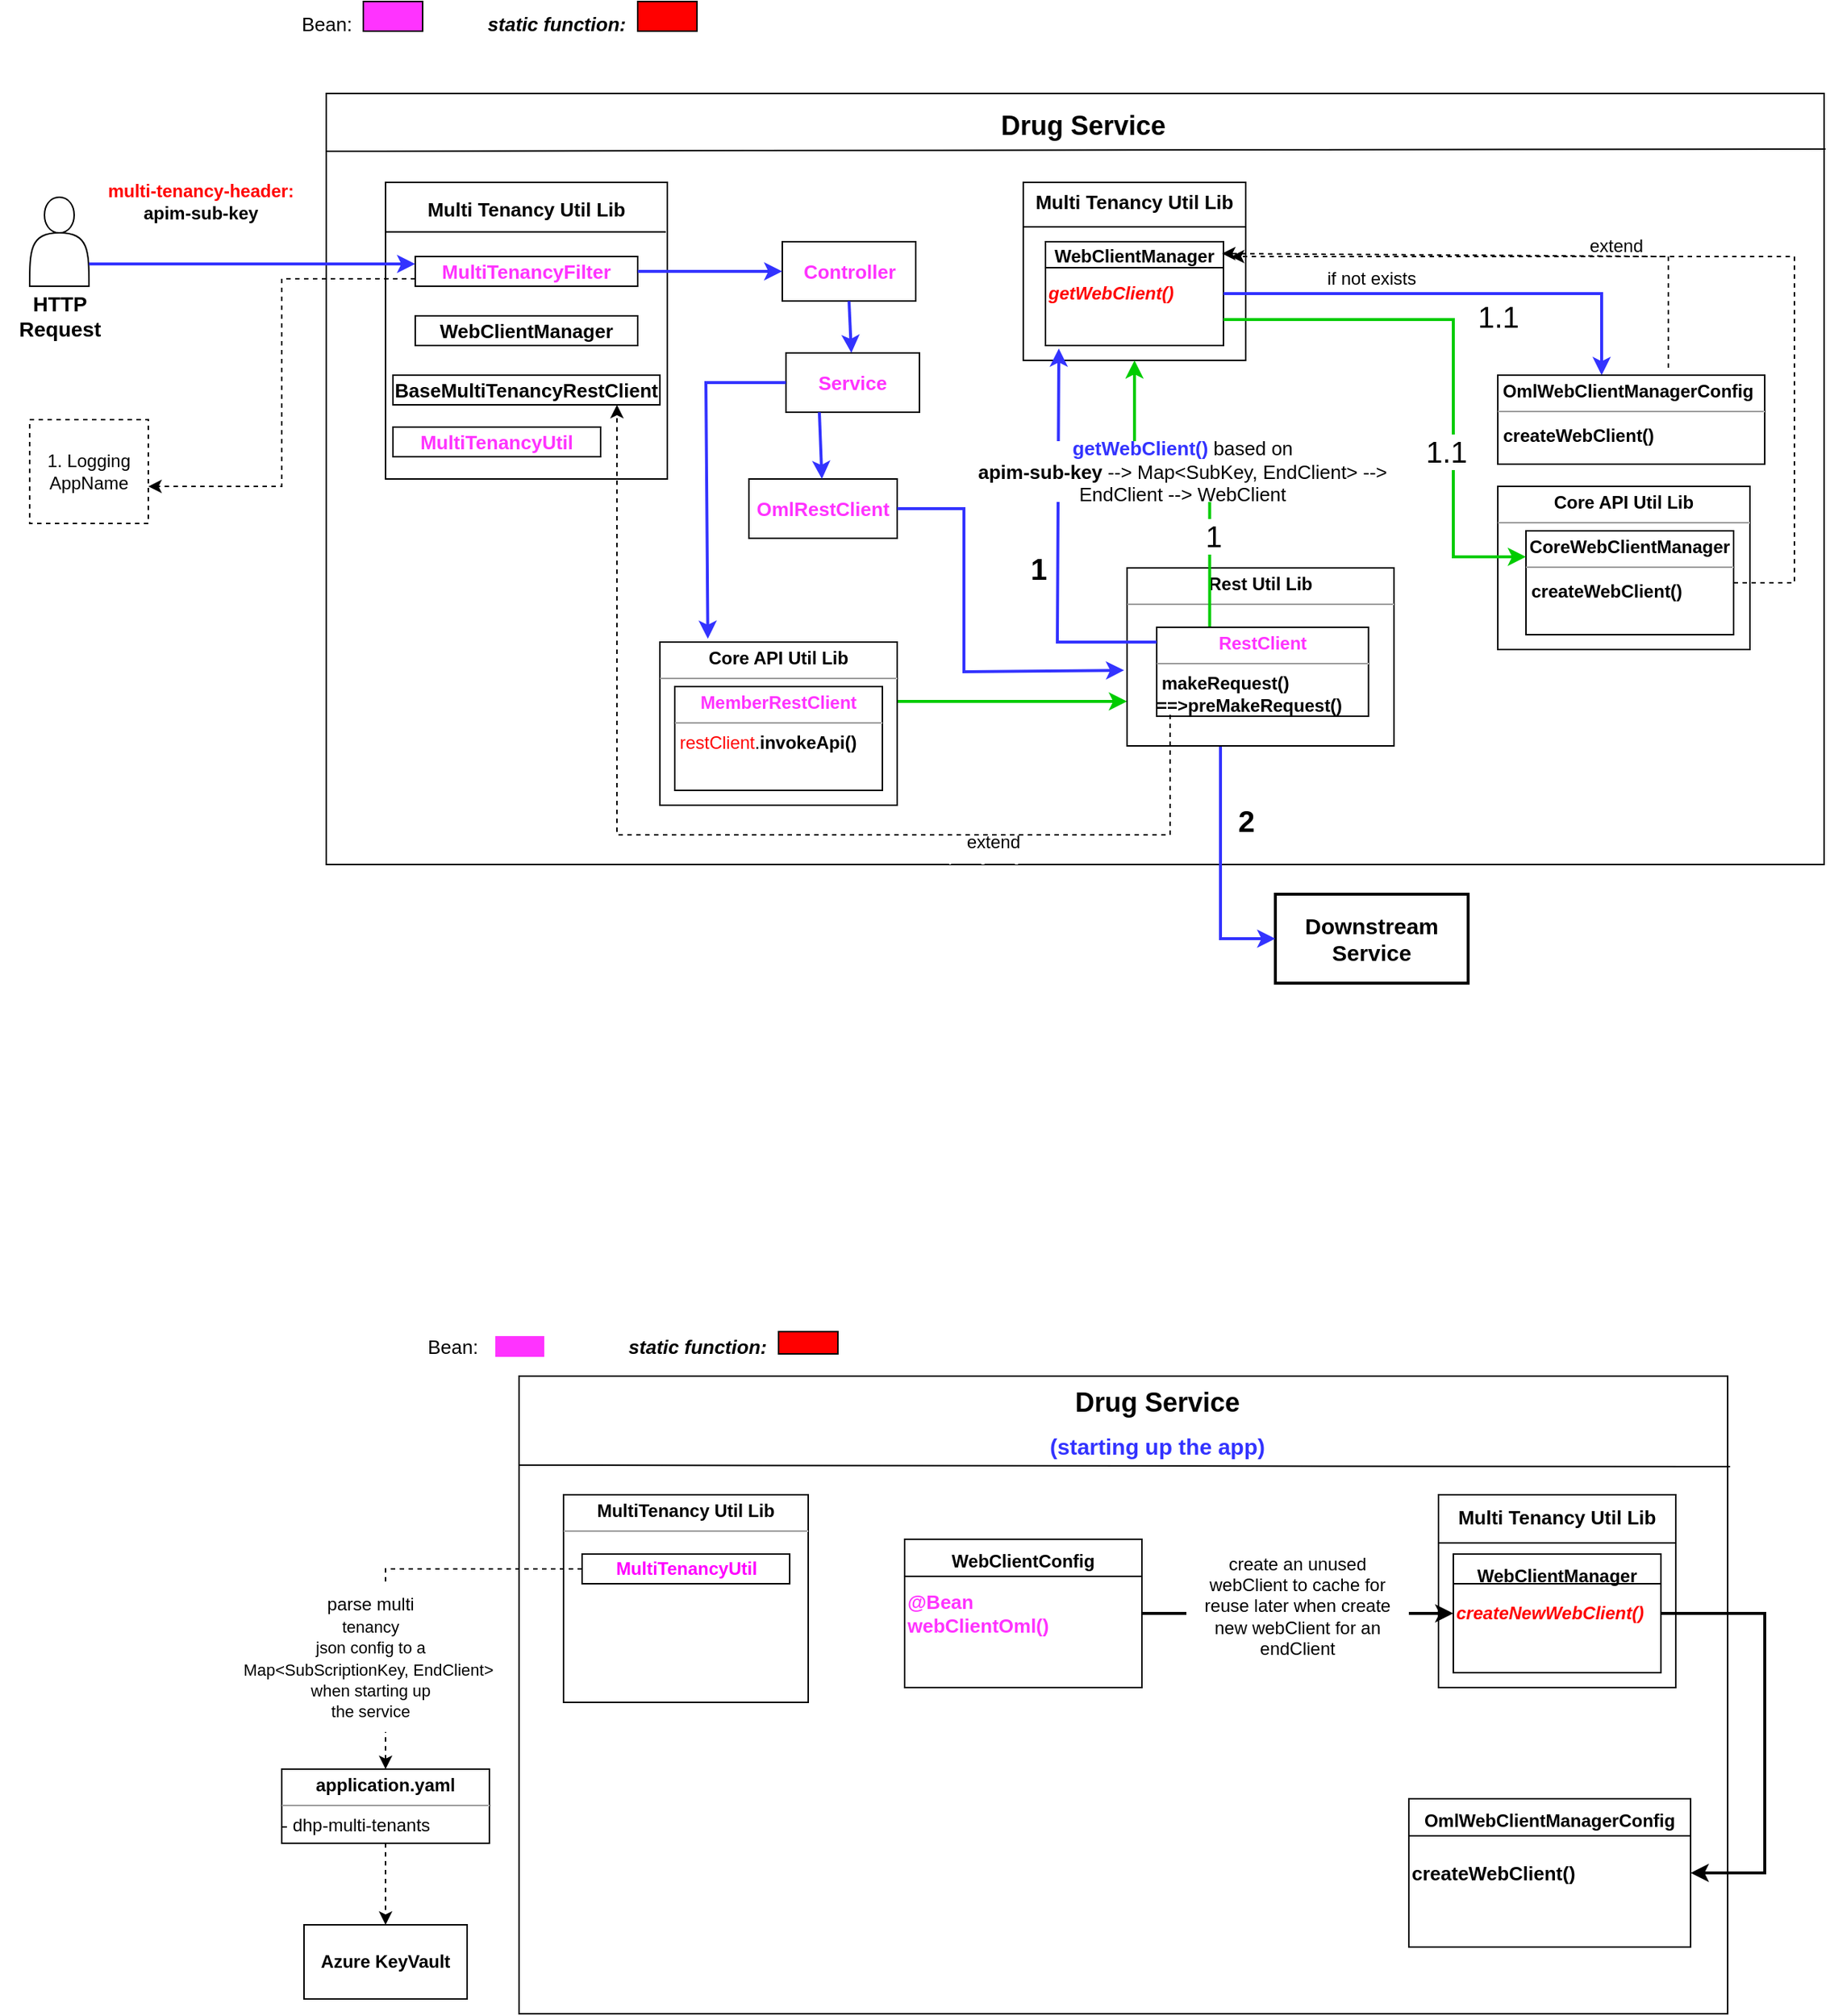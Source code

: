 <mxfile version="21.4.0" type="github">
  <diagram name="Page-1" id="pfQwgoUetdMNrIryv_LP">
    <mxGraphModel dx="1768" dy="395" grid="1" gridSize="10" guides="1" tooltips="1" connect="1" arrows="1" fold="1" page="1" pageScale="1" pageWidth="850" pageHeight="1100" math="0" shadow="0">
      <root>
        <mxCell id="0" />
        <mxCell id="1" parent="0" />
        <mxCell id="viwI2Wx3LTkbJG1gqYJ1-4" value="" style="rounded=0;whiteSpace=wrap;html=1;" parent="1" vertex="1">
          <mxGeometry x="40" y="80" width="1010" height="520" as="geometry" />
        </mxCell>
        <mxCell id="viwI2Wx3LTkbJG1gqYJ1-5" value="" style="endArrow=none;html=1;rounded=0;entryX=1.001;entryY=0.072;entryDx=0;entryDy=0;entryPerimeter=0;" parent="1" target="viwI2Wx3LTkbJG1gqYJ1-4" edge="1">
          <mxGeometry width="50" height="50" relative="1" as="geometry">
            <mxPoint x="40" y="119" as="sourcePoint" />
            <mxPoint x="920" y="120" as="targetPoint" />
          </mxGeometry>
        </mxCell>
        <mxCell id="viwI2Wx3LTkbJG1gqYJ1-6" value="&lt;b style=&quot;border-color: var(--border-color); font-size: 12px;&quot;&gt;&lt;font style=&quot;border-color: var(--border-color); font-size: 18px;&quot;&gt;Drug Service&lt;/font&gt;&lt;/b&gt;" style="text;strokeColor=none;fillColor=none;html=1;fontSize=24;fontStyle=1;verticalAlign=middle;align=center;" parent="1" vertex="1">
          <mxGeometry x="500" y="80" width="100" height="40" as="geometry" />
        </mxCell>
        <mxCell id="viwI2Wx3LTkbJG1gqYJ1-15" value="&lt;font style=&quot;font-size: 13px;&quot;&gt;Bean:&lt;/font&gt;" style="text;html=1;align=center;verticalAlign=middle;resizable=0;points=[];autosize=1;strokeColor=none;fillColor=none;" parent="1" vertex="1">
          <mxGeometry x="10" y="18" width="60" height="30" as="geometry" />
        </mxCell>
        <mxCell id="viwI2Wx3LTkbJG1gqYJ1-16" value="" style="rounded=0;whiteSpace=wrap;html=1;fillColor=#FF33FF;" parent="1" vertex="1">
          <mxGeometry x="65" y="18" width="40" height="20" as="geometry" />
        </mxCell>
        <mxCell id="viwI2Wx3LTkbJG1gqYJ1-20" value="" style="shape=actor;whiteSpace=wrap;html=1;" parent="1" vertex="1">
          <mxGeometry x="-160" y="150" width="40" height="60" as="geometry" />
        </mxCell>
        <mxCell id="viwI2Wx3LTkbJG1gqYJ1-21" value="&lt;font style=&quot;font-size: 14px;&quot;&gt;&lt;b style=&quot;&quot;&gt;HTTP &lt;br&gt;Request&lt;/b&gt;&lt;/font&gt;" style="text;html=1;align=center;verticalAlign=middle;resizable=0;points=[];autosize=1;strokeColor=none;fillColor=none;" parent="1" vertex="1">
          <mxGeometry x="-180" y="205" width="80" height="50" as="geometry" />
        </mxCell>
        <mxCell id="viwI2Wx3LTkbJG1gqYJ1-23" value="&lt;b&gt;&lt;font color=&quot;#ff0000&quot;&gt;multi-tenancy-header:&lt;/font&gt;&lt;br&gt;apim-sub-key&lt;/b&gt;&lt;br&gt;" style="text;html=1;align=center;verticalAlign=middle;resizable=0;points=[];autosize=1;strokeColor=#FFFFFF;fillColor=none;" parent="1" vertex="1">
          <mxGeometry x="-120" y="133" width="150" height="40" as="geometry" />
        </mxCell>
        <mxCell id="viwI2Wx3LTkbJG1gqYJ1-24" value="1. Logging&lt;br&gt;AppName" style="rounded=0;whiteSpace=wrap;html=1;dashed=1;" parent="1" vertex="1">
          <mxGeometry x="-160" y="300" width="80" height="70" as="geometry" />
        </mxCell>
        <mxCell id="viwI2Wx3LTkbJG1gqYJ1-27" value="&lt;font size=&quot;1&quot; color=&quot;#ff33ff&quot;&gt;&lt;b style=&quot;font-size: 13px;&quot;&gt;Controller&lt;/b&gt;&lt;/font&gt;" style="rounded=0;whiteSpace=wrap;html=1;" parent="1" vertex="1">
          <mxGeometry x="347.5" y="180" width="90" height="40" as="geometry" />
        </mxCell>
        <mxCell id="viwI2Wx3LTkbJG1gqYJ1-28" value="&lt;font size=&quot;1&quot; color=&quot;#ff33ff&quot;&gt;&lt;b style=&quot;font-size: 13px;&quot;&gt;Service&lt;/b&gt;&lt;/font&gt;" style="rounded=0;whiteSpace=wrap;html=1;" parent="1" vertex="1">
          <mxGeometry x="350" y="255" width="90" height="40" as="geometry" />
        </mxCell>
        <mxCell id="viwI2Wx3LTkbJG1gqYJ1-30" value="" style="endArrow=classic;html=1;rounded=0;exitX=0.5;exitY=1;exitDx=0;exitDy=0;strokeColor=#3333FF;strokeWidth=2;" parent="1" source="viwI2Wx3LTkbJG1gqYJ1-27" target="viwI2Wx3LTkbJG1gqYJ1-28" edge="1">
          <mxGeometry width="50" height="50" relative="1" as="geometry">
            <mxPoint x="280" y="190" as="sourcePoint" />
            <mxPoint x="360" y="190" as="targetPoint" />
          </mxGeometry>
        </mxCell>
        <mxCell id="viwI2Wx3LTkbJG1gqYJ1-46" value="if not exists" style="text;html=1;strokeColor=none;fillColor=none;align=center;verticalAlign=middle;whiteSpace=wrap;rounded=0;" parent="1" vertex="1">
          <mxGeometry x="710" y="190" width="70" height="30" as="geometry" />
        </mxCell>
        <mxCell id="viwI2Wx3LTkbJG1gqYJ1-47" value="&lt;font style=&quot;font-size: 20px; font-weight: normal;&quot;&gt;1.1&lt;/font&gt;" style="text;strokeColor=none;fillColor=none;html=1;fontSize=24;fontStyle=1;verticalAlign=middle;align=center;" parent="1" vertex="1">
          <mxGeometry x="780" y="210" width="100" height="40" as="geometry" />
        </mxCell>
        <mxCell id="viwI2Wx3LTkbJG1gqYJ1-53" value="extend" style="text;html=1;strokeColor=none;fillColor=default;align=center;verticalAlign=middle;whiteSpace=wrap;rounded=0;fillStyle=hatch;" parent="1" vertex="1">
          <mxGeometry x="460" y="570" width="60" height="30" as="geometry" />
        </mxCell>
        <mxCell id="viwI2Wx3LTkbJG1gqYJ1-54" value="&lt;font style=&quot;font-size: 15px;&quot;&gt;&lt;b&gt;Downstream Service&lt;/b&gt;&lt;/font&gt;" style="rounded=0;whiteSpace=wrap;html=1;strokeWidth=2;" parent="1" vertex="1">
          <mxGeometry x="680" y="620" width="130" height="60" as="geometry" />
        </mxCell>
        <mxCell id="viwI2Wx3LTkbJG1gqYJ1-55" value="" style="endArrow=classic;html=1;rounded=0;strokeColor=#3333FF;strokeWidth=2;entryX=0;entryY=0.5;entryDx=0;entryDy=0;exitX=0.35;exitY=1;exitDx=0;exitDy=0;exitPerimeter=0;edgeStyle=orthogonalEdgeStyle;" parent="1" source="viwI2Wx3LTkbJG1gqYJ1-113" target="viwI2Wx3LTkbJG1gqYJ1-54" edge="1">
          <mxGeometry width="50" height="50" relative="1" as="geometry">
            <mxPoint x="645" y="530" as="sourcePoint" />
            <mxPoint x="850" y="549" as="targetPoint" />
          </mxGeometry>
        </mxCell>
        <mxCell id="viwI2Wx3LTkbJG1gqYJ1-56" value="&lt;font style=&quot;font-size: 20px;&quot;&gt;2&lt;/font&gt;" style="text;strokeColor=none;fillColor=none;html=1;fontSize=24;fontStyle=1;verticalAlign=middle;align=center;" parent="1" vertex="1">
          <mxGeometry x="610" y="550" width="100" height="40" as="geometry" />
        </mxCell>
        <mxCell id="viwI2Wx3LTkbJG1gqYJ1-64" value="&lt;font style=&quot;font-size: 20px;&quot;&gt;1&lt;/font&gt;" style="text;strokeColor=none;fillColor=none;html=1;fontSize=24;fontStyle=1;verticalAlign=middle;align=center;" parent="1" vertex="1">
          <mxGeometry x="470" y="380" width="100" height="40" as="geometry" />
        </mxCell>
        <mxCell id="viwI2Wx3LTkbJG1gqYJ1-73" value="&lt;b style=&quot;border-color: var(--border-color);&quot;&gt;&lt;font color=&quot;#ff33ff&quot; style=&quot;border-color: var(--border-color); font-size: 13px;&quot;&gt;OmlRestClient&lt;/font&gt;&lt;/b&gt;&lt;b&gt;&lt;font color=&quot;#ff00ff&quot;&gt;&lt;br&gt;&lt;/font&gt;&lt;/b&gt;" style="html=1;whiteSpace=wrap;align=center;" parent="1" vertex="1">
          <mxGeometry x="325" y="340" width="100" height="40" as="geometry" />
        </mxCell>
        <mxCell id="viwI2Wx3LTkbJG1gqYJ1-74" value="" style="endArrow=classic;html=1;rounded=0;strokeColor=#3333FF;strokeWidth=2;exitX=0.25;exitY=1;exitDx=0;exitDy=0;" parent="1" source="viwI2Wx3LTkbJG1gqYJ1-28" target="viwI2Wx3LTkbJG1gqYJ1-73" edge="1">
          <mxGeometry width="50" height="50" relative="1" as="geometry">
            <mxPoint x="390" y="270" as="sourcePoint" />
            <mxPoint x="405" y="240" as="targetPoint" />
            <Array as="points" />
          </mxGeometry>
        </mxCell>
        <mxCell id="viwI2Wx3LTkbJG1gqYJ1-79" value="extend" style="text;html=1;strokeColor=none;fillColor=default;align=center;verticalAlign=middle;whiteSpace=wrap;rounded=0;" parent="1" vertex="1">
          <mxGeometry x="880" y="168" width="60" height="30" as="geometry" />
        </mxCell>
        <mxCell id="viwI2Wx3LTkbJG1gqYJ1-85" value="" style="endArrow=classic;html=1;rounded=0;strokeColor=#00CC00;strokeWidth=2;entryX=0;entryY=0.75;entryDx=0;entryDy=0;" parent="1" target="viwI2Wx3LTkbJG1gqYJ1-113" edge="1">
          <mxGeometry width="50" height="50" relative="1" as="geometry">
            <mxPoint x="420" y="490" as="sourcePoint" />
            <mxPoint x="550" y="490" as="targetPoint" />
            <Array as="points" />
          </mxGeometry>
        </mxCell>
        <mxCell id="viwI2Wx3LTkbJG1gqYJ1-91" value="" style="endArrow=classic;html=1;rounded=0;strokeColor=#3333FF;strokeWidth=2;exitX=1;exitY=0.5;exitDx=0;exitDy=0;entryX=-0.011;entryY=0.575;entryDx=0;entryDy=0;entryPerimeter=0;" parent="1" source="viwI2Wx3LTkbJG1gqYJ1-73" target="viwI2Wx3LTkbJG1gqYJ1-113" edge="1">
          <mxGeometry width="50" height="50" relative="1" as="geometry">
            <mxPoint x="438" y="500" as="sourcePoint" />
            <mxPoint x="550" y="460" as="targetPoint" />
            <Array as="points">
              <mxPoint x="470" y="360" />
              <mxPoint x="470" y="470" />
            </Array>
          </mxGeometry>
        </mxCell>
        <mxCell id="viwI2Wx3LTkbJG1gqYJ1-93" value="" style="endArrow=classic;html=1;rounded=0;strokeColor=#3333FF;strokeWidth=2;exitX=0;exitY=0.5;exitDx=0;exitDy=0;entryX=0.202;entryY=-0.02;entryDx=0;entryDy=0;entryPerimeter=0;" parent="1" source="viwI2Wx3LTkbJG1gqYJ1-28" target="582JKUjDpEg-znHrutWc-10" edge="1">
          <mxGeometry width="50" height="50" relative="1" as="geometry">
            <mxPoint x="383" y="280" as="sourcePoint" />
            <mxPoint x="296.08" y="440" as="targetPoint" />
            <Array as="points">
              <mxPoint x="296" y="275" />
            </Array>
          </mxGeometry>
        </mxCell>
        <mxCell id="viwI2Wx3LTkbJG1gqYJ1-96" value="" style="rounded=0;whiteSpace=wrap;html=1;" parent="1" vertex="1">
          <mxGeometry x="80" y="140" width="190" height="200" as="geometry" />
        </mxCell>
        <mxCell id="viwI2Wx3LTkbJG1gqYJ1-97" value="" style="endArrow=none;html=1;rounded=0;exitX=0;exitY=0.167;exitDx=0;exitDy=0;entryX=0.995;entryY=0.167;entryDx=0;entryDy=0;exitPerimeter=0;entryPerimeter=0;" parent="1" source="viwI2Wx3LTkbJG1gqYJ1-96" target="viwI2Wx3LTkbJG1gqYJ1-96" edge="1">
          <mxGeometry width="50" height="50" relative="1" as="geometry">
            <mxPoint x="690" y="120" as="sourcePoint" />
            <mxPoint x="740" y="70" as="targetPoint" />
          </mxGeometry>
        </mxCell>
        <mxCell id="viwI2Wx3LTkbJG1gqYJ1-98" value="&lt;font style=&quot;font-size: 13px;&quot;&gt;&lt;b&gt;Multi Tenancy Util Lib&lt;/b&gt;&lt;/font&gt;" style="text;html=1;strokeColor=none;fillColor=none;align=center;verticalAlign=middle;whiteSpace=wrap;rounded=0;" parent="1" vertex="1">
          <mxGeometry x="100" y="143" width="150" height="30" as="geometry" />
        </mxCell>
        <mxCell id="viwI2Wx3LTkbJG1gqYJ1-99" value="&lt;font size=&quot;1&quot; color=&quot;#ff33ff&quot;&gt;&lt;b style=&quot;font-size: 13px;&quot;&gt;MultiTenancyFilter&lt;/b&gt;&lt;/font&gt;" style="rounded=0;whiteSpace=wrap;html=1;" parent="1" vertex="1">
          <mxGeometry x="100" y="190" width="150" height="20" as="geometry" />
        </mxCell>
        <mxCell id="viwI2Wx3LTkbJG1gqYJ1-100" value="&lt;b style=&quot;&quot;&gt;&lt;font style=&quot;font-size: 13px;&quot;&gt;WebClientManager&lt;/font&gt;&lt;/b&gt;" style="rounded=0;whiteSpace=wrap;html=1;" parent="1" vertex="1">
          <mxGeometry x="100" y="230" width="150" height="20" as="geometry" />
        </mxCell>
        <mxCell id="viwI2Wx3LTkbJG1gqYJ1-101" value="&lt;b style=&quot;&quot;&gt;&lt;font style=&quot;font-size: 13px;&quot;&gt;BaseMultiTenancyRestClient&lt;/font&gt;&lt;/b&gt;" style="rounded=0;whiteSpace=wrap;html=1;" parent="1" vertex="1">
          <mxGeometry x="85" y="270" width="180" height="20" as="geometry" />
        </mxCell>
        <mxCell id="viwI2Wx3LTkbJG1gqYJ1-102" value="&lt;font size=&quot;1&quot; color=&quot;#ff33ff&quot;&gt;&lt;b style=&quot;font-size: 13px;&quot;&gt;MultiTenancyUtil&lt;/b&gt;&lt;/font&gt;" style="rounded=0;whiteSpace=wrap;html=1;" parent="1" vertex="1">
          <mxGeometry x="85" y="305" width="140" height="20" as="geometry" />
        </mxCell>
        <mxCell id="viwI2Wx3LTkbJG1gqYJ1-104" value="" style="rounded=0;whiteSpace=wrap;html=1;" parent="1" vertex="1">
          <mxGeometry x="510" y="140" width="150" height="120" as="geometry" />
        </mxCell>
        <mxCell id="viwI2Wx3LTkbJG1gqYJ1-105" value="" style="endArrow=none;html=1;rounded=0;exitX=0;exitY=0.25;exitDx=0;exitDy=0;entryX=1;entryY=0.25;entryDx=0;entryDy=0;" parent="1" source="viwI2Wx3LTkbJG1gqYJ1-104" target="viwI2Wx3LTkbJG1gqYJ1-104" edge="1">
          <mxGeometry width="50" height="50" relative="1" as="geometry">
            <mxPoint x="-145" y="650" as="sourcePoint" />
            <mxPoint x="-95" y="600" as="targetPoint" />
          </mxGeometry>
        </mxCell>
        <mxCell id="viwI2Wx3LTkbJG1gqYJ1-106" value="&lt;font style=&quot;font-size: 13px;&quot;&gt;&lt;b&gt;Multi Tenancy Util Lib&lt;/b&gt;&lt;/font&gt;" style="text;html=1;strokeColor=none;fillColor=none;align=center;verticalAlign=middle;whiteSpace=wrap;rounded=0;" parent="1" vertex="1">
          <mxGeometry x="510" y="138" width="150" height="30" as="geometry" />
        </mxCell>
        <mxCell id="viwI2Wx3LTkbJG1gqYJ1-107" value="&lt;b style=&quot;border-color: var(--border-color); color: rgb(255, 0, 0); font-size: x-small;&quot;&gt;&lt;i style=&quot;border-color: var(--border-color); font-size: 12px;&quot;&gt;getWebClient()&lt;/i&gt;&lt;/b&gt;" style="rounded=0;whiteSpace=wrap;html=1;align=left;" parent="1" vertex="1">
          <mxGeometry x="525" y="180" width="120" height="70" as="geometry" />
        </mxCell>
        <mxCell id="viwI2Wx3LTkbJG1gqYJ1-109" value="" style="endArrow=none;html=1;rounded=0;exitX=0;exitY=0.25;exitDx=0;exitDy=0;entryX=1;entryY=0.25;entryDx=0;entryDy=0;" parent="1" source="viwI2Wx3LTkbJG1gqYJ1-107" target="viwI2Wx3LTkbJG1gqYJ1-107" edge="1">
          <mxGeometry width="50" height="50" relative="1" as="geometry">
            <mxPoint x="-120" y="610" as="sourcePoint" />
            <mxPoint x="-70" y="560" as="targetPoint" />
          </mxGeometry>
        </mxCell>
        <mxCell id="viwI2Wx3LTkbJG1gqYJ1-110" value="&lt;b&gt;WebClientManager&lt;/b&gt;" style="text;html=1;strokeColor=none;fillColor=none;align=center;verticalAlign=middle;whiteSpace=wrap;rounded=0;" parent="1" vertex="1">
          <mxGeometry x="555" y="175" width="60" height="30" as="geometry" />
        </mxCell>
        <mxCell id="viwI2Wx3LTkbJG1gqYJ1-113" value="&lt;p style=&quot;margin:0px;margin-top:4px;text-align:center;&quot;&gt;&lt;b&gt;Rest Util Lib&lt;/b&gt;&lt;/p&gt;&lt;hr size=&quot;1&quot;&gt;&lt;div style=&quot;height:2px;&quot;&gt;&lt;/div&gt;" style="verticalAlign=top;align=left;overflow=fill;fontSize=12;fontFamily=Helvetica;html=1;whiteSpace=wrap;" parent="1" vertex="1">
          <mxGeometry x="580" y="400" width="180" height="120" as="geometry" />
        </mxCell>
        <mxCell id="582JKUjDpEg-znHrutWc-1" style="edgeStyle=orthogonalEdgeStyle;rounded=0;orthogonalLoop=1;jettySize=auto;html=1;exitX=0.25;exitY=0;exitDx=0;exitDy=0;strokeWidth=2;strokeColor=#00CC00;" parent="1" source="viwI2Wx3LTkbJG1gqYJ1-114" target="viwI2Wx3LTkbJG1gqYJ1-104" edge="1">
          <mxGeometry relative="1" as="geometry" />
        </mxCell>
        <mxCell id="582JKUjDpEg-znHrutWc-19" value="&lt;font style=&quot;font-size: 20px;&quot;&gt;1&lt;/font&gt;" style="edgeLabel;html=1;align=center;verticalAlign=middle;resizable=0;points=[];" parent="582JKUjDpEg-znHrutWc-1" vertex="1" connectable="0">
          <mxGeometry x="-0.461" y="-2" relative="1" as="geometry">
            <mxPoint as="offset" />
          </mxGeometry>
        </mxCell>
        <mxCell id="viwI2Wx3LTkbJG1gqYJ1-114" value="&lt;p style=&quot;margin:0px;margin-top:4px;text-align:center;&quot;&gt;&lt;b&gt;&lt;font color=&quot;#ff33ff&quot;&gt;RestClient&lt;/font&gt;&lt;/b&gt;&lt;/p&gt;&lt;hr size=&quot;1&quot;&gt;&lt;div style=&quot;height:2px;&quot;&gt;&lt;b&gt;&amp;nbsp;makeRequest() ==&amp;gt;preMakeRequest()&lt;/b&gt;&lt;/div&gt;" style="verticalAlign=top;align=left;overflow=fill;fontSize=12;fontFamily=Helvetica;html=1;whiteSpace=wrap;" parent="1" vertex="1">
          <mxGeometry x="600" y="440" width="142.81" height="60" as="geometry" />
        </mxCell>
        <mxCell id="viwI2Wx3LTkbJG1gqYJ1-115" value="" style="endArrow=classic;html=1;rounded=0;strokeColor=#3333FF;strokeWidth=2;entryX=0.075;entryY=1.029;entryDx=0;entryDy=0;entryPerimeter=0;" parent="1" target="viwI2Wx3LTkbJG1gqYJ1-107" edge="1">
          <mxGeometry width="50" height="50" relative="1" as="geometry">
            <mxPoint x="600" y="450" as="sourcePoint" />
            <mxPoint x="540" y="270" as="targetPoint" />
            <Array as="points">
              <mxPoint x="533" y="450" />
            </Array>
          </mxGeometry>
        </mxCell>
        <mxCell id="viwI2Wx3LTkbJG1gqYJ1-116" value="&lt;font style=&quot;font-size: 13px;&quot;&gt;&lt;b&gt;&lt;font color=&quot;#3333ff&quot;&gt;getWebClient()&lt;/font&gt;&lt;/b&gt; based on&lt;br&gt;&lt;b&gt;apim-sub-key&lt;/b&gt; --&amp;gt; Map&amp;lt;SubKey, EndClient&amp;gt; --&amp;gt; EndClient --&amp;gt; WebClient&lt;/font&gt;" style="text;html=1;align=center;verticalAlign=middle;whiteSpace=wrap;rounded=0;strokeColor=#FFFFFF;glass=0;shadow=0;overflow=visible;fillColor=default;gradientColor=none;" parent="1" vertex="1">
          <mxGeometry x="475" y="315" width="285" height="40" as="geometry" />
        </mxCell>
        <mxCell id="viwI2Wx3LTkbJG1gqYJ1-126" value="" style="endArrow=classic;html=1;rounded=0;dashed=1;exitX=0.75;exitY=0;exitDx=0;exitDy=0;entryX=0.992;entryY=0.114;entryDx=0;entryDy=0;entryPerimeter=0;" parent="1" target="viwI2Wx3LTkbJG1gqYJ1-107" edge="1">
          <mxGeometry width="50" height="50" relative="1" as="geometry">
            <mxPoint x="945" y="265" as="sourcePoint" />
            <mxPoint x="1000" y="210" as="targetPoint" />
            <Array as="points">
              <mxPoint x="945" y="190" />
            </Array>
          </mxGeometry>
        </mxCell>
        <mxCell id="viwI2Wx3LTkbJG1gqYJ1-127" value="" style="endArrow=classic;html=1;rounded=0;strokeColor=#3333FF;strokeWidth=2;exitX=1;exitY=0.5;exitDx=0;exitDy=0;entryX=0.389;entryY=0;entryDx=0;entryDy=0;entryPerimeter=0;" parent="1" source="viwI2Wx3LTkbJG1gqYJ1-107" target="582JKUjDpEg-znHrutWc-12" edge="1">
          <mxGeometry width="50" height="50" relative="1" as="geometry">
            <mxPoint x="655" y="225" as="sourcePoint" />
            <mxPoint x="900" y="265" as="targetPoint" />
            <Array as="points">
              <mxPoint x="900" y="215" />
            </Array>
          </mxGeometry>
        </mxCell>
        <mxCell id="viwI2Wx3LTkbJG1gqYJ1-129" value="&lt;font style=&quot;font-size: 13px;&quot;&gt;&lt;i&gt;&lt;b&gt;static function:&lt;/b&gt;&lt;/i&gt;&lt;/font&gt;" style="text;html=1;align=center;verticalAlign=middle;resizable=0;points=[];autosize=1;strokeColor=none;fillColor=none;" parent="1" vertex="1">
          <mxGeometry x="135" y="18" width="120" height="30" as="geometry" />
        </mxCell>
        <mxCell id="viwI2Wx3LTkbJG1gqYJ1-130" value="" style="rounded=0;whiteSpace=wrap;html=1;fillColor=#FF0000;" parent="1" vertex="1">
          <mxGeometry x="250" y="18" width="40" height="20" as="geometry" />
        </mxCell>
        <mxCell id="viwI2Wx3LTkbJG1gqYJ1-133" value="" style="endArrow=classic;html=1;rounded=0;dashed=1;entryX=1;entryY=0.643;entryDx=0;entryDy=0;strokeWidth=1;exitX=0;exitY=0.75;exitDx=0;exitDy=0;entryPerimeter=0;" parent="1" source="viwI2Wx3LTkbJG1gqYJ1-99" target="viwI2Wx3LTkbJG1gqYJ1-24" edge="1">
          <mxGeometry width="50" height="50" relative="1" as="geometry">
            <mxPoint x="110" y="215" as="sourcePoint" />
            <mxPoint x="-70" y="345" as="targetPoint" />
            <Array as="points">
              <mxPoint x="10" y="205" />
              <mxPoint x="10" y="345" />
            </Array>
          </mxGeometry>
        </mxCell>
        <mxCell id="viwI2Wx3LTkbJG1gqYJ1-134" value="" style="endArrow=classic;html=1;rounded=0;exitX=1;exitY=0.75;exitDx=0;exitDy=0;strokeColor=#3333FF;strokeWidth=2;entryX=0;entryY=0.25;entryDx=0;entryDy=0;" parent="1" source="viwI2Wx3LTkbJG1gqYJ1-20" target="viwI2Wx3LTkbJG1gqYJ1-99" edge="1">
          <mxGeometry width="50" height="50" relative="1" as="geometry">
            <mxPoint x="-114" y="180" as="sourcePoint" />
            <mxPoint x="90" y="180" as="targetPoint" />
          </mxGeometry>
        </mxCell>
        <mxCell id="viwI2Wx3LTkbJG1gqYJ1-135" value="" style="endArrow=classic;html=1;rounded=0;strokeColor=#3333FF;strokeWidth=2;exitX=1;exitY=0.5;exitDx=0;exitDy=0;entryX=0;entryY=0.5;entryDx=0;entryDy=0;" parent="1" source="viwI2Wx3LTkbJG1gqYJ1-99" target="viwI2Wx3LTkbJG1gqYJ1-27" edge="1">
          <mxGeometry width="50" height="50" relative="1" as="geometry">
            <mxPoint x="260" y="210" as="sourcePoint" />
            <mxPoint x="358" y="210" as="targetPoint" />
          </mxGeometry>
        </mxCell>
        <mxCell id="viwI2Wx3LTkbJG1gqYJ1-140" value="" style="endArrow=classic;html=1;rounded=0;dashed=1;entryX=0.839;entryY=1;entryDx=0;entryDy=0;entryPerimeter=0;exitX=0.063;exitY=0.983;exitDx=0;exitDy=0;exitPerimeter=0;edgeStyle=orthogonalEdgeStyle;" parent="1" source="viwI2Wx3LTkbJG1gqYJ1-114" target="viwI2Wx3LTkbJG1gqYJ1-101" edge="1">
          <mxGeometry width="50" height="50" relative="1" as="geometry">
            <mxPoint x="610" y="518" as="sourcePoint" />
            <mxPoint x="236" y="305" as="targetPoint" />
            <Array as="points">
              <mxPoint x="609" y="580" />
              <mxPoint x="236" y="580" />
            </Array>
          </mxGeometry>
        </mxCell>
        <mxCell id="viwI2Wx3LTkbJG1gqYJ1-142" value="&lt;p style=&quot;margin:0px;margin-top:4px;text-align:center;&quot;&gt;&lt;br&gt;&lt;/p&gt;" style="verticalAlign=top;align=left;overflow=fill;fontSize=12;fontFamily=Helvetica;html=1;whiteSpace=wrap;strokeColor=#000000;" parent="1" vertex="1">
          <mxGeometry x="170" y="945" width="815" height="430" as="geometry" />
        </mxCell>
        <mxCell id="viwI2Wx3LTkbJG1gqYJ1-143" value="&lt;p style=&quot;margin:0px;margin-top:4px;text-align:center;&quot;&gt;&lt;b&gt;MultiTenancy Util Lib&lt;/b&gt;&lt;/p&gt;&lt;hr size=&quot;1&quot;&gt;&lt;div style=&quot;height:2px;&quot;&gt;&lt;/div&gt;" style="verticalAlign=top;align=left;overflow=fill;fontSize=12;fontFamily=Helvetica;html=1;whiteSpace=wrap;" parent="1" vertex="1">
          <mxGeometry x="200" y="1025" width="165" height="140" as="geometry" />
        </mxCell>
        <mxCell id="viwI2Wx3LTkbJG1gqYJ1-144" value="&lt;b&gt;&lt;font color=&quot;#ff00ff&quot;&gt;MultiTenancyUtil&lt;/font&gt;&lt;/b&gt;" style="html=1;whiteSpace=wrap;align=center;" parent="1" vertex="1">
          <mxGeometry x="212.5" y="1065" width="140" height="20" as="geometry" />
        </mxCell>
        <mxCell id="viwI2Wx3LTkbJG1gqYJ1-145" value="&lt;p style=&quot;margin:0px;margin-top:4px;text-align:center;&quot;&gt;&lt;b&gt;application.yaml&lt;/b&gt;&lt;/p&gt;&lt;hr size=&quot;1&quot;&gt;&lt;div style=&quot;height:2px;&quot;&gt;- dhp-multi-tenants&lt;/div&gt;" style="verticalAlign=top;align=left;overflow=fill;fontSize=12;fontFamily=Helvetica;html=1;whiteSpace=wrap;" parent="1" vertex="1">
          <mxGeometry x="10" y="1210" width="140" height="50" as="geometry" />
        </mxCell>
        <mxCell id="viwI2Wx3LTkbJG1gqYJ1-146" value="&lt;b&gt;Azure KeyVault&lt;/b&gt;" style="html=1;whiteSpace=wrap;" parent="1" vertex="1">
          <mxGeometry x="25" y="1315" width="110" height="50" as="geometry" />
        </mxCell>
        <mxCell id="viwI2Wx3LTkbJG1gqYJ1-147" value="&lt;font style=&quot;background-color: rgb(255, 51, 255);&quot; color=&quot;#ff33ff&quot;&gt;&amp;nbsp; &amp;nbsp; &amp;nbsp; &amp;nbsp; &amp;nbsp;&amp;nbsp;&lt;/font&gt;" style="text;html=1;align=center;verticalAlign=middle;resizable=0;points=[];autosize=1;strokeColor=none;fillColor=none;" parent="1" vertex="1">
          <mxGeometry x="140" y="910" width="60" height="30" as="geometry" />
        </mxCell>
        <mxCell id="viwI2Wx3LTkbJG1gqYJ1-148" value="&lt;font style=&quot;font-size: 13px;&quot;&gt;Bean:&lt;/font&gt;" style="text;html=1;align=center;verticalAlign=middle;resizable=0;points=[];autosize=1;strokeColor=none;fillColor=none;" parent="1" vertex="1">
          <mxGeometry x="95" y="910" width="60" height="30" as="geometry" />
        </mxCell>
        <mxCell id="viwI2Wx3LTkbJG1gqYJ1-149" value="" style="endArrow=classic;html=1;rounded=0;exitX=0;exitY=0.5;exitDx=0;exitDy=0;dashed=1;" parent="1" source="viwI2Wx3LTkbJG1gqYJ1-144" target="viwI2Wx3LTkbJG1gqYJ1-145" edge="1">
          <mxGeometry width="50" height="50" relative="1" as="geometry">
            <mxPoint x="80" y="1045" as="sourcePoint" />
            <mxPoint x="130" y="995" as="targetPoint" />
            <Array as="points">
              <mxPoint x="80" y="1075" />
            </Array>
          </mxGeometry>
        </mxCell>
        <mxCell id="viwI2Wx3LTkbJG1gqYJ1-150" value="parse multi&lt;br style=&quot;border-color: var(--border-color); font-size: 11px;&quot;&gt;&lt;span style=&quot;font-size: 11px; background-color: rgb(255, 255, 255);&quot;&gt;tenancy&lt;/span&gt;&lt;br style=&quot;border-color: var(--border-color); font-size: 11px;&quot;&gt;&lt;span style=&quot;font-size: 11px; background-color: rgb(255, 255, 255);&quot;&gt;json config to a&lt;/span&gt;&lt;br style=&quot;border-color: var(--border-color); font-size: 11px;&quot;&gt;&lt;span style=&quot;font-size: 11px; background-color: rgb(255, 255, 255);&quot;&gt;Map&amp;lt;SubScriptionKey, EndClient&amp;gt;&amp;nbsp;&lt;/span&gt;&lt;br style=&quot;border-color: var(--border-color); font-size: 11px;&quot;&gt;&lt;span style=&quot;font-size: 11px; background-color: rgb(255, 255, 255);&quot;&gt;when starting up&lt;/span&gt;&lt;br style=&quot;border-color: var(--border-color); font-size: 11px;&quot;&gt;&lt;span style=&quot;font-size: 11px; background-color: rgb(255, 255, 255);&quot;&gt;the service&lt;/span&gt;" style="text;html=1;strokeColor=none;fillColor=default;align=center;verticalAlign=middle;whiteSpace=wrap;rounded=0;" parent="1" vertex="1">
          <mxGeometry x="-20" y="1085" width="180" height="100" as="geometry" />
        </mxCell>
        <mxCell id="viwI2Wx3LTkbJG1gqYJ1-151" value="" style="endArrow=classic;html=1;rounded=0;entryX=0.5;entryY=0;entryDx=0;entryDy=0;exitX=0.5;exitY=1;exitDx=0;exitDy=0;dashed=1;" parent="1" source="viwI2Wx3LTkbJG1gqYJ1-145" target="viwI2Wx3LTkbJG1gqYJ1-146" edge="1">
          <mxGeometry width="50" height="50" relative="1" as="geometry">
            <mxPoint x="-70" y="1375" as="sourcePoint" />
            <mxPoint x="-20" y="1325" as="targetPoint" />
          </mxGeometry>
        </mxCell>
        <mxCell id="viwI2Wx3LTkbJG1gqYJ1-152" value="" style="rounded=0;whiteSpace=wrap;html=1;" parent="1" vertex="1">
          <mxGeometry x="790" y="1025" width="160" height="130" as="geometry" />
        </mxCell>
        <mxCell id="viwI2Wx3LTkbJG1gqYJ1-153" value="&lt;font style=&quot;font-size: 13px;&quot;&gt;&lt;b&gt;Multi Tenancy Util Lib&lt;/b&gt;&lt;/font&gt;" style="text;html=1;strokeColor=none;fillColor=none;align=center;verticalAlign=middle;whiteSpace=wrap;rounded=0;" parent="1" vertex="1">
          <mxGeometry x="795" y="1025" width="150" height="30" as="geometry" />
        </mxCell>
        <mxCell id="viwI2Wx3LTkbJG1gqYJ1-154" value="&lt;b style=&quot;border-color: var(--border-color); color: rgb(255, 0, 0);&quot;&gt;&lt;i style=&quot;border-color: var(--border-color);&quot;&gt;createNewWebClient()&lt;/i&gt;&lt;/b&gt;" style="rounded=0;whiteSpace=wrap;html=1;align=left;" parent="1" vertex="1">
          <mxGeometry x="800" y="1065" width="140" height="80" as="geometry" />
        </mxCell>
        <mxCell id="viwI2Wx3LTkbJG1gqYJ1-155" value="&lt;b&gt;WebClientManager&lt;/b&gt;" style="text;html=1;strokeColor=none;fillColor=none;align=center;verticalAlign=middle;whiteSpace=wrap;rounded=0;" parent="1" vertex="1">
          <mxGeometry x="840" y="1065" width="60" height="30" as="geometry" />
        </mxCell>
        <mxCell id="viwI2Wx3LTkbJG1gqYJ1-156" value="" style="endArrow=none;html=1;rounded=0;exitX=0;exitY=0.25;exitDx=0;exitDy=0;entryX=1;entryY=0.25;entryDx=0;entryDy=0;" parent="1" source="viwI2Wx3LTkbJG1gqYJ1-152" target="viwI2Wx3LTkbJG1gqYJ1-152" edge="1">
          <mxGeometry width="50" height="50" relative="1" as="geometry">
            <mxPoint x="670" y="1155" as="sourcePoint" />
            <mxPoint x="720" y="1105" as="targetPoint" />
          </mxGeometry>
        </mxCell>
        <mxCell id="viwI2Wx3LTkbJG1gqYJ1-157" value="" style="endArrow=none;html=1;rounded=0;exitX=0;exitY=0.25;exitDx=0;exitDy=0;entryX=1;entryY=0.25;entryDx=0;entryDy=0;" parent="1" source="viwI2Wx3LTkbJG1gqYJ1-154" target="viwI2Wx3LTkbJG1gqYJ1-154" edge="1">
          <mxGeometry width="50" height="50" relative="1" as="geometry">
            <mxPoint x="430" y="1245" as="sourcePoint" />
            <mxPoint x="480" y="1195" as="targetPoint" />
          </mxGeometry>
        </mxCell>
        <mxCell id="viwI2Wx3LTkbJG1gqYJ1-158" value="&lt;div style=&quot;&quot;&gt;&lt;b style=&quot;background-color: initial; border-color: var(--border-color);&quot;&gt;&lt;font style=&quot;border-color: var(--border-color); font-size: 13px;&quot;&gt;createWebClient()&lt;/font&gt;&lt;/b&gt;&lt;/div&gt;" style="rounded=0;whiteSpace=wrap;html=1;align=left;" parent="1" vertex="1">
          <mxGeometry x="770" y="1230" width="190" height="100" as="geometry" />
        </mxCell>
        <mxCell id="viwI2Wx3LTkbJG1gqYJ1-159" value="" style="endArrow=none;html=1;rounded=0;exitX=0;exitY=0.25;exitDx=0;exitDy=0;entryX=1;entryY=0.25;entryDx=0;entryDy=0;" parent="1" source="viwI2Wx3LTkbJG1gqYJ1-158" target="viwI2Wx3LTkbJG1gqYJ1-158" edge="1">
          <mxGeometry width="50" height="50" relative="1" as="geometry">
            <mxPoint x="840" y="1300" as="sourcePoint" />
            <mxPoint x="890" y="1250" as="targetPoint" />
          </mxGeometry>
        </mxCell>
        <mxCell id="viwI2Wx3LTkbJG1gqYJ1-160" value="&lt;b&gt;OmlWebClientManagerConfig&lt;/b&gt;" style="text;html=1;strokeColor=none;fillColor=none;align=center;verticalAlign=middle;whiteSpace=wrap;rounded=0;" parent="1" vertex="1">
          <mxGeometry x="835" y="1230" width="60" height="30" as="geometry" />
        </mxCell>
        <mxCell id="viwI2Wx3LTkbJG1gqYJ1-161" value="" style="endArrow=classic;html=1;rounded=0;exitX=1;exitY=0.5;exitDx=0;exitDy=0;entryX=1;entryY=0.5;entryDx=0;entryDy=0;strokeWidth=2;" parent="1" source="viwI2Wx3LTkbJG1gqYJ1-154" target="viwI2Wx3LTkbJG1gqYJ1-158" edge="1">
          <mxGeometry width="50" height="50" relative="1" as="geometry">
            <mxPoint x="430" y="1245" as="sourcePoint" />
            <mxPoint x="480" y="1195" as="targetPoint" />
            <Array as="points">
              <mxPoint x="1010" y="1105" />
              <mxPoint x="1010" y="1280" />
            </Array>
          </mxGeometry>
        </mxCell>
        <mxCell id="viwI2Wx3LTkbJG1gqYJ1-162" value="&lt;b style=&quot;border-color: var(--border-color);&quot;&gt;&lt;font style=&quot;font-size: 18px; border-color: var(--border-color);&quot;&gt;Drug Service &lt;br&gt;&lt;/font&gt;&lt;font color=&quot;#3333ff&quot; style=&quot;border-color: var(--border-color); font-size: 15px;&quot;&gt;(starting up the app)&lt;/font&gt;&lt;/b&gt;" style="text;strokeColor=none;fillColor=none;html=1;fontSize=24;fontStyle=1;verticalAlign=middle;align=center;" parent="1" vertex="1">
          <mxGeometry x="550" y="955" width="100" height="40" as="geometry" />
        </mxCell>
        <mxCell id="viwI2Wx3LTkbJG1gqYJ1-163" value="" style="endArrow=none;html=1;rounded=0;entryX=1.002;entryY=0.142;entryDx=0;entryDy=0;entryPerimeter=0;" parent="1" target="viwI2Wx3LTkbJG1gqYJ1-142" edge="1">
          <mxGeometry width="50" height="50" relative="1" as="geometry">
            <mxPoint x="170" y="1005" as="sourcePoint" />
            <mxPoint x="480" y="1195" as="targetPoint" />
          </mxGeometry>
        </mxCell>
        <mxCell id="viwI2Wx3LTkbJG1gqYJ1-164" value="&lt;div style=&quot;&quot;&gt;&lt;b style=&quot;background-color: initial; border-color: var(--border-color);&quot;&gt;&lt;font color=&quot;#ff33ff&quot; style=&quot;border-color: var(--border-color); font-size: 13px;&quot;&gt;@Bean&lt;/font&gt;&lt;/b&gt;&lt;/div&gt;&lt;div style=&quot;&quot;&gt;&lt;b style=&quot;background-color: initial; border-color: var(--border-color);&quot;&gt;&lt;font color=&quot;#ff33ff&quot; style=&quot;border-color: var(--border-color); font-size: 13px;&quot;&gt;webClientOml()&lt;/font&gt;&lt;/b&gt;&lt;/div&gt;" style="rounded=0;whiteSpace=wrap;html=1;align=left;" parent="1" vertex="1">
          <mxGeometry x="430" y="1055" width="160" height="100" as="geometry" />
        </mxCell>
        <mxCell id="viwI2Wx3LTkbJG1gqYJ1-165" value="" style="endArrow=none;html=1;rounded=0;exitX=0;exitY=0.25;exitDx=0;exitDy=0;entryX=1;entryY=0.25;entryDx=0;entryDy=0;" parent="1" source="viwI2Wx3LTkbJG1gqYJ1-164" target="viwI2Wx3LTkbJG1gqYJ1-164" edge="1">
          <mxGeometry width="50" height="50" relative="1" as="geometry">
            <mxPoint x="570" y="1115" as="sourcePoint" />
            <mxPoint x="620" y="1065" as="targetPoint" />
          </mxGeometry>
        </mxCell>
        <mxCell id="viwI2Wx3LTkbJG1gqYJ1-166" value="&lt;b&gt;WebClientConfig&lt;/b&gt;" style="text;html=1;strokeColor=none;fillColor=none;align=center;verticalAlign=middle;whiteSpace=wrap;rounded=0;" parent="1" vertex="1">
          <mxGeometry x="480" y="1055" width="60" height="30" as="geometry" />
        </mxCell>
        <mxCell id="viwI2Wx3LTkbJG1gqYJ1-167" value="" style="endArrow=classic;html=1;rounded=0;entryX=0;entryY=0.5;entryDx=0;entryDy=0;strokeWidth=2;exitX=1;exitY=0.5;exitDx=0;exitDy=0;" parent="1" source="viwI2Wx3LTkbJG1gqYJ1-164" target="viwI2Wx3LTkbJG1gqYJ1-154" edge="1">
          <mxGeometry width="50" height="50" relative="1" as="geometry">
            <mxPoint x="650" y="1105" as="sourcePoint" />
            <mxPoint x="670" y="1185" as="targetPoint" />
          </mxGeometry>
        </mxCell>
        <mxCell id="viwI2Wx3LTkbJG1gqYJ1-168" value="create an unused webClient to cache for reuse later when create new webClient for an endClient" style="text;html=1;strokeColor=none;fillColor=default;align=center;verticalAlign=middle;whiteSpace=wrap;rounded=0;" parent="1" vertex="1">
          <mxGeometry x="620" y="1065" width="150" height="70" as="geometry" />
        </mxCell>
        <mxCell id="viwI2Wx3LTkbJG1gqYJ1-169" style="edgeStyle=orthogonalEdgeStyle;rounded=0;orthogonalLoop=1;jettySize=auto;html=1;exitX=0.5;exitY=1;exitDx=0;exitDy=0;" parent="1" source="viwI2Wx3LTkbJG1gqYJ1-144" target="viwI2Wx3LTkbJG1gqYJ1-144" edge="1">
          <mxGeometry relative="1" as="geometry" />
        </mxCell>
        <mxCell id="viwI2Wx3LTkbJG1gqYJ1-170" value="&lt;font style=&quot;font-size: 13px;&quot;&gt;&lt;i&gt;&lt;b&gt;static function:&lt;/b&gt;&lt;/i&gt;&lt;/font&gt;" style="text;html=1;align=center;verticalAlign=middle;resizable=0;points=[];autosize=1;strokeColor=none;fillColor=none;" parent="1" vertex="1">
          <mxGeometry x="230" y="910" width="120" height="30" as="geometry" />
        </mxCell>
        <mxCell id="viwI2Wx3LTkbJG1gqYJ1-171" value="" style="rounded=0;whiteSpace=wrap;html=1;fillColor=#FF0000;" parent="1" vertex="1">
          <mxGeometry x="345" y="915" width="40" height="15" as="geometry" />
        </mxCell>
        <mxCell id="582JKUjDpEg-znHrutWc-10" value="&lt;p style=&quot;margin:0px;margin-top:4px;text-align:center;&quot;&gt;&lt;b&gt;Core API Util Lib&lt;/b&gt;&lt;/p&gt;&lt;hr size=&quot;1&quot;&gt;&lt;div style=&quot;height:2px;&quot;&gt;&lt;/div&gt;" style="verticalAlign=top;align=left;overflow=fill;fontSize=12;fontFamily=Helvetica;html=1;whiteSpace=wrap;" parent="1" vertex="1">
          <mxGeometry x="265" y="450" width="160" height="110" as="geometry" />
        </mxCell>
        <mxCell id="582JKUjDpEg-znHrutWc-11" value="&lt;p style=&quot;margin:0px;margin-top:4px;text-align:center;&quot;&gt;&lt;b&gt;&lt;font color=&quot;#ff33ff&quot;&gt;MemberRestClient&lt;/font&gt;&lt;/b&gt;&lt;/p&gt;&lt;hr size=&quot;1&quot;&gt;&lt;div style=&quot;height:2px;&quot;&gt;&lt;font style=&quot;border-color: var(--border-color); text-align: center;&quot; color=&quot;#ff0000&quot;&gt;&amp;nbsp;restClient&lt;/font&gt;.&lt;b style=&quot;border-color: var(--border-color); text-align: center;&quot;&gt;invokeApi()&lt;/b&gt;&lt;/div&gt;" style="verticalAlign=top;align=left;overflow=fill;fontSize=12;fontFamily=Helvetica;html=1;whiteSpace=wrap;" parent="1" vertex="1">
          <mxGeometry x="275" y="480" width="140" height="70" as="geometry" />
        </mxCell>
        <mxCell id="582JKUjDpEg-znHrutWc-12" value="&lt;p style=&quot;margin:0px;margin-top:4px;text-align:center;&quot;&gt;&lt;/p&gt;&lt;span style=&quot;border-color: var(--border-color); text-align: center;&quot;&gt;&lt;b&gt;&amp;nbsp;OmlWebClientManagerConfig&lt;/b&gt;&lt;br&gt;&lt;/span&gt;&lt;hr size=&quot;1&quot;&gt;&lt;div style=&quot;height:2px;&quot;&gt;&amp;nbsp;&lt;/div&gt;&lt;b style=&quot;border-color: var(--border-color); background-color: initial;&quot;&gt;&lt;font style=&quot;border-color: var(--border-color); font-size: 13px;&quot;&gt;&amp;nbsp;&lt;/font&gt;&lt;font style=&quot;border-color: var(--border-color); font-size: 12px;&quot;&gt;createWebClient()&lt;/font&gt;&lt;/b&gt;" style="verticalAlign=top;align=left;overflow=fill;fontSize=12;fontFamily=Helvetica;html=1;whiteSpace=wrap;" parent="1" vertex="1">
          <mxGeometry x="830" y="270" width="180" height="60" as="geometry" />
        </mxCell>
        <mxCell id="582JKUjDpEg-znHrutWc-13" value="&lt;p style=&quot;margin:0px;margin-top:4px;text-align:center;&quot;&gt;&lt;b&gt;Core API Util Lib&lt;/b&gt;&lt;/p&gt;&lt;hr size=&quot;1&quot;&gt;&lt;div style=&quot;height:2px;&quot;&gt;&lt;/div&gt;" style="verticalAlign=top;align=left;overflow=fill;fontSize=12;fontFamily=Helvetica;html=1;whiteSpace=wrap;" parent="1" vertex="1">
          <mxGeometry x="830" y="345" width="170" height="110" as="geometry" />
        </mxCell>
        <mxCell id="582JKUjDpEg-znHrutWc-20" style="edgeStyle=orthogonalEdgeStyle;rounded=0;orthogonalLoop=1;jettySize=auto;html=1;exitX=1;exitY=0.5;exitDx=0;exitDy=0;entryX=1.042;entryY=0.143;entryDx=0;entryDy=0;entryPerimeter=0;dashed=1;" parent="1" source="582JKUjDpEg-znHrutWc-14" target="viwI2Wx3LTkbJG1gqYJ1-107" edge="1">
          <mxGeometry relative="1" as="geometry">
            <Array as="points">
              <mxPoint x="1030" y="410" />
              <mxPoint x="1030" y="190" />
            </Array>
          </mxGeometry>
        </mxCell>
        <mxCell id="582JKUjDpEg-znHrutWc-14" value="&lt;p style=&quot;margin:0px;margin-top:4px;text-align:center;&quot;&gt;&lt;b&gt;CoreWebClientManager&lt;/b&gt;&lt;/p&gt;&lt;hr size=&quot;1&quot;&gt;&lt;div style=&quot;height:2px;&quot;&gt;&lt;/div&gt;&lt;b style=&quot;border-color: var(--border-color); background-color: initial;&quot;&gt;&lt;font style=&quot;border-color: var(--border-color);&quot;&gt;&lt;span style=&quot;font-size: 13px;&quot;&gt;&amp;nbsp;&lt;/span&gt;createWebClient()&lt;/font&gt;&lt;/b&gt;&lt;div style=&quot;height:2px;&quot;&gt;&lt;br&gt;&lt;/div&gt;" style="verticalAlign=top;align=left;overflow=fill;fontSize=12;fontFamily=Helvetica;html=1;whiteSpace=wrap;" parent="1" vertex="1">
          <mxGeometry x="849" y="375" width="140" height="70" as="geometry" />
        </mxCell>
        <mxCell id="582JKUjDpEg-znHrutWc-16" style="edgeStyle=orthogonalEdgeStyle;rounded=0;orthogonalLoop=1;jettySize=auto;html=1;exitX=1;exitY=0.75;exitDx=0;exitDy=0;entryX=0;entryY=0.25;entryDx=0;entryDy=0;strokeWidth=2;strokeColor=#00CC00;" parent="1" source="viwI2Wx3LTkbJG1gqYJ1-107" target="582JKUjDpEg-znHrutWc-14" edge="1">
          <mxGeometry relative="1" as="geometry">
            <Array as="points">
              <mxPoint x="800" y="233" />
              <mxPoint x="800" y="393" />
            </Array>
          </mxGeometry>
        </mxCell>
        <mxCell id="582JKUjDpEg-znHrutWc-18" value="&lt;font style=&quot;font-size: 20px;&quot;&gt;1.1&lt;/font&gt;" style="edgeLabel;html=1;align=center;verticalAlign=middle;resizable=0;points=[];" parent="582JKUjDpEg-znHrutWc-16" vertex="1" connectable="0">
          <mxGeometry x="0.339" y="-5" relative="1" as="geometry">
            <mxPoint as="offset" />
          </mxGeometry>
        </mxCell>
      </root>
    </mxGraphModel>
  </diagram>
</mxfile>
